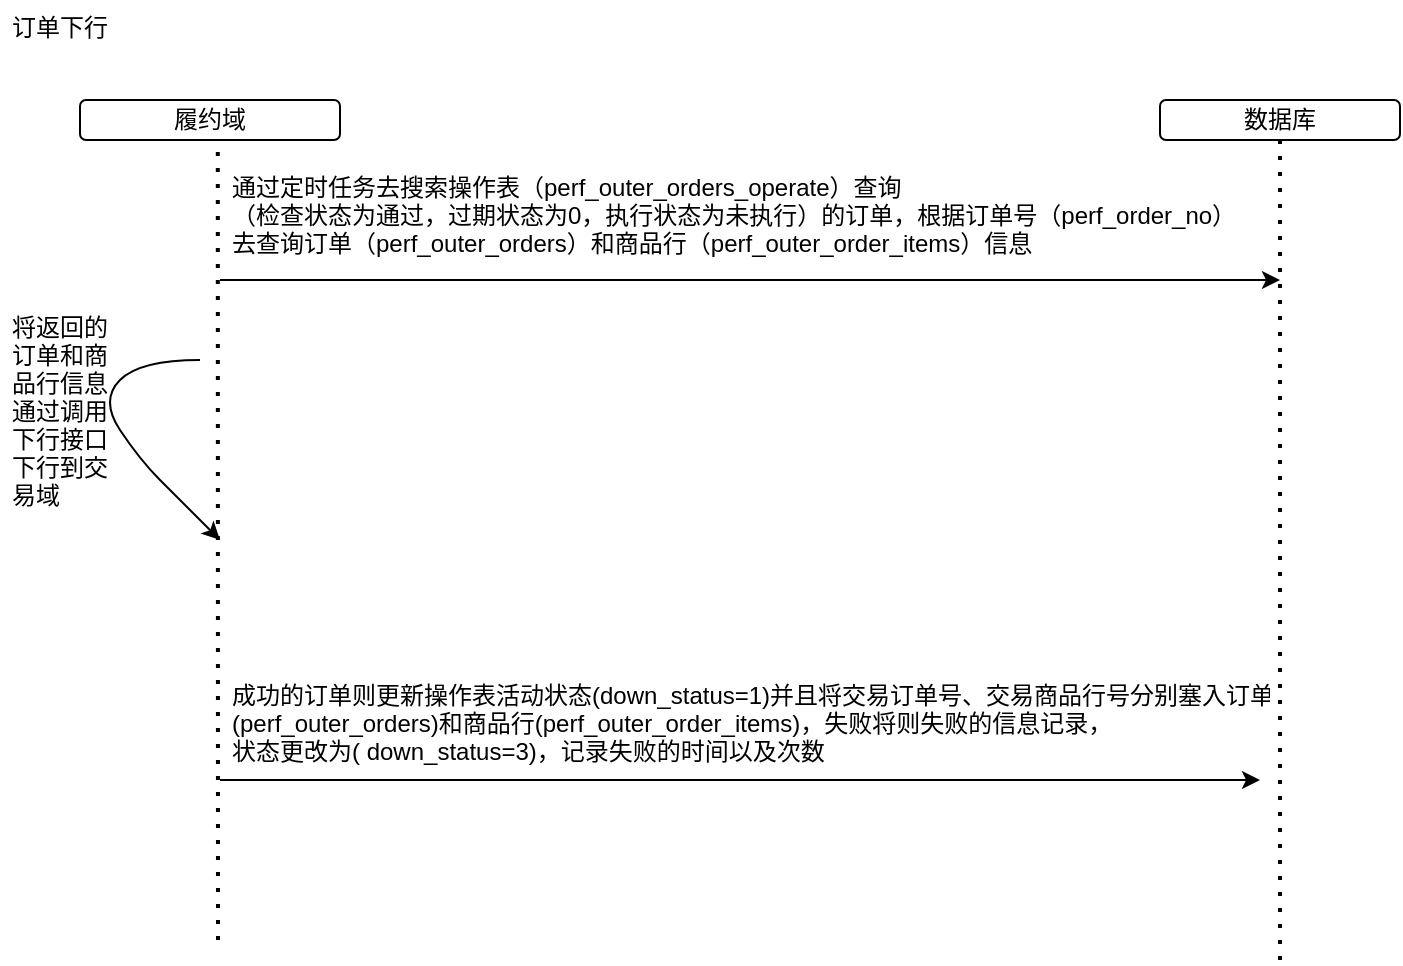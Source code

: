 <mxfile version="16.0.3" type="github">
  <diagram name="Page-1" id="0783ab3e-0a74-02c8-0abd-f7b4e66b4bec">
    <mxGraphModel dx="881" dy="377" grid="1" gridSize="10" guides="1" tooltips="1" connect="1" arrows="1" fold="1" page="1" pageScale="1" pageWidth="850" pageHeight="1100" background="none" math="0" shadow="0">
      <root>
        <mxCell id="0" />
        <mxCell id="1" parent="0" />
        <mxCell id="sAEYUaIDBaoiIXqcAe7F-8" value="履约域" style="rounded=1;whiteSpace=wrap;html=1;" vertex="1" parent="1">
          <mxGeometry x="90" y="60" width="130" height="20" as="geometry" />
        </mxCell>
        <mxCell id="sAEYUaIDBaoiIXqcAe7F-9" value="数据库" style="rounded=1;whiteSpace=wrap;html=1;" vertex="1" parent="1">
          <mxGeometry x="630" y="60" width="120" height="20" as="geometry" />
        </mxCell>
        <mxCell id="sAEYUaIDBaoiIXqcAe7F-10" value="" style="endArrow=none;dashed=1;html=1;dashPattern=1 3;strokeWidth=2;rounded=0;entryX=0.53;entryY=1.171;entryDx=0;entryDy=0;entryPerimeter=0;" edge="1" parent="1" target="sAEYUaIDBaoiIXqcAe7F-8">
          <mxGeometry width="50" height="50" relative="1" as="geometry">
            <mxPoint x="159" y="480" as="sourcePoint" />
            <mxPoint x="350" y="120" as="targetPoint" />
          </mxGeometry>
        </mxCell>
        <mxCell id="sAEYUaIDBaoiIXqcAe7F-11" value="" style="endArrow=none;dashed=1;html=1;dashPattern=1 3;strokeWidth=2;rounded=0;entryX=0.5;entryY=1;entryDx=0;entryDy=0;" edge="1" parent="1" target="sAEYUaIDBaoiIXqcAe7F-9">
          <mxGeometry width="50" height="50" relative="1" as="geometry">
            <mxPoint x="690" y="490" as="sourcePoint" />
            <mxPoint x="350" y="170" as="targetPoint" />
          </mxGeometry>
        </mxCell>
        <mxCell id="sAEYUaIDBaoiIXqcAe7F-17" value="" style="endArrow=classic;html=1;rounded=0;" edge="1" parent="1">
          <mxGeometry width="50" height="50" relative="1" as="geometry">
            <mxPoint x="160" y="400" as="sourcePoint" />
            <mxPoint x="680" y="400.0" as="targetPoint" />
          </mxGeometry>
        </mxCell>
        <mxCell id="sAEYUaIDBaoiIXqcAe7F-19" value="&#xa;成功的订单则更新操作表活动状态(down_status=1)并且将交易订单号、交易商品行号分别塞入订单&#xa;(perf_outer_orders)和商品行(perf_outer_order_items)，失败将则失败的信息记录，&#xa;状态更改为( down_status=3)，记录失败的时间以及次数" style="text;strokeColor=none;fillColor=none;align=left;verticalAlign=top;spacingLeft=4;spacingRight=4;overflow=hidden;rotatable=0;points=[[0,0.5],[1,0.5]];portConstraint=eastwest;" vertex="1" parent="1">
          <mxGeometry x="160" y="330" width="530" height="90" as="geometry" />
        </mxCell>
        <mxCell id="sAEYUaIDBaoiIXqcAe7F-20" value="" style="curved=1;endArrow=classic;html=1;rounded=0;" edge="1" parent="1">
          <mxGeometry width="50" height="50" relative="1" as="geometry">
            <mxPoint x="150" y="190" as="sourcePoint" />
            <mxPoint x="160" y="280" as="targetPoint" />
            <Array as="points">
              <mxPoint x="150" y="190" />
              <mxPoint x="120" y="190" />
              <mxPoint x="100" y="210" />
              <mxPoint x="120" y="240" />
              <mxPoint x="140" y="260" />
            </Array>
          </mxGeometry>
        </mxCell>
        <mxCell id="sAEYUaIDBaoiIXqcAe7F-21" value="将返回的&#xa;订单和商&#xa;品行信息&#xa;通过调用&#xa;下行接口&#xa;下行到交&#xa;易域" style="text;strokeColor=none;fillColor=none;align=left;verticalAlign=top;spacingLeft=4;spacingRight=4;overflow=hidden;rotatable=0;points=[[0,0.5],[1,0.5]];portConstraint=eastwest;" vertex="1" parent="1">
          <mxGeometry x="50" y="160" width="60" height="150" as="geometry" />
        </mxCell>
        <mxCell id="sAEYUaIDBaoiIXqcAe7F-22" value="订单下行" style="text;strokeColor=none;fillColor=none;align=left;verticalAlign=top;spacingLeft=4;spacingRight=4;overflow=hidden;rotatable=0;points=[[0,0.5],[1,0.5]];portConstraint=eastwest;" vertex="1" parent="1">
          <mxGeometry x="50" y="10" width="100" height="26" as="geometry" />
        </mxCell>
        <mxCell id="sAEYUaIDBaoiIXqcAe7F-16" value="通过定时任务去搜索操作表（perf_outer_orders_operate）查询&#xa;（检查状态为通过，过期状态为0，执行状态为未执行）的订单，根据订单号（perf_order_no）&#xa;去查询订单（perf_outer_orders）和商品行（perf_outer_order_items）信息" style="text;strokeColor=none;fillColor=none;align=left;verticalAlign=top;spacingLeft=4;spacingRight=4;overflow=hidden;rotatable=0;points=[[0,0.5],[1,0.5]];portConstraint=eastwest;" vertex="1" parent="1">
          <mxGeometry x="160" y="90" width="550" height="60" as="geometry" />
        </mxCell>
        <mxCell id="sAEYUaIDBaoiIXqcAe7F-24" value="" style="endArrow=classic;html=1;rounded=0;" edge="1" parent="1">
          <mxGeometry width="50" height="50" relative="1" as="geometry">
            <mxPoint x="160" y="150" as="sourcePoint" />
            <mxPoint x="690" y="150" as="targetPoint" />
          </mxGeometry>
        </mxCell>
      </root>
    </mxGraphModel>
  </diagram>
</mxfile>
